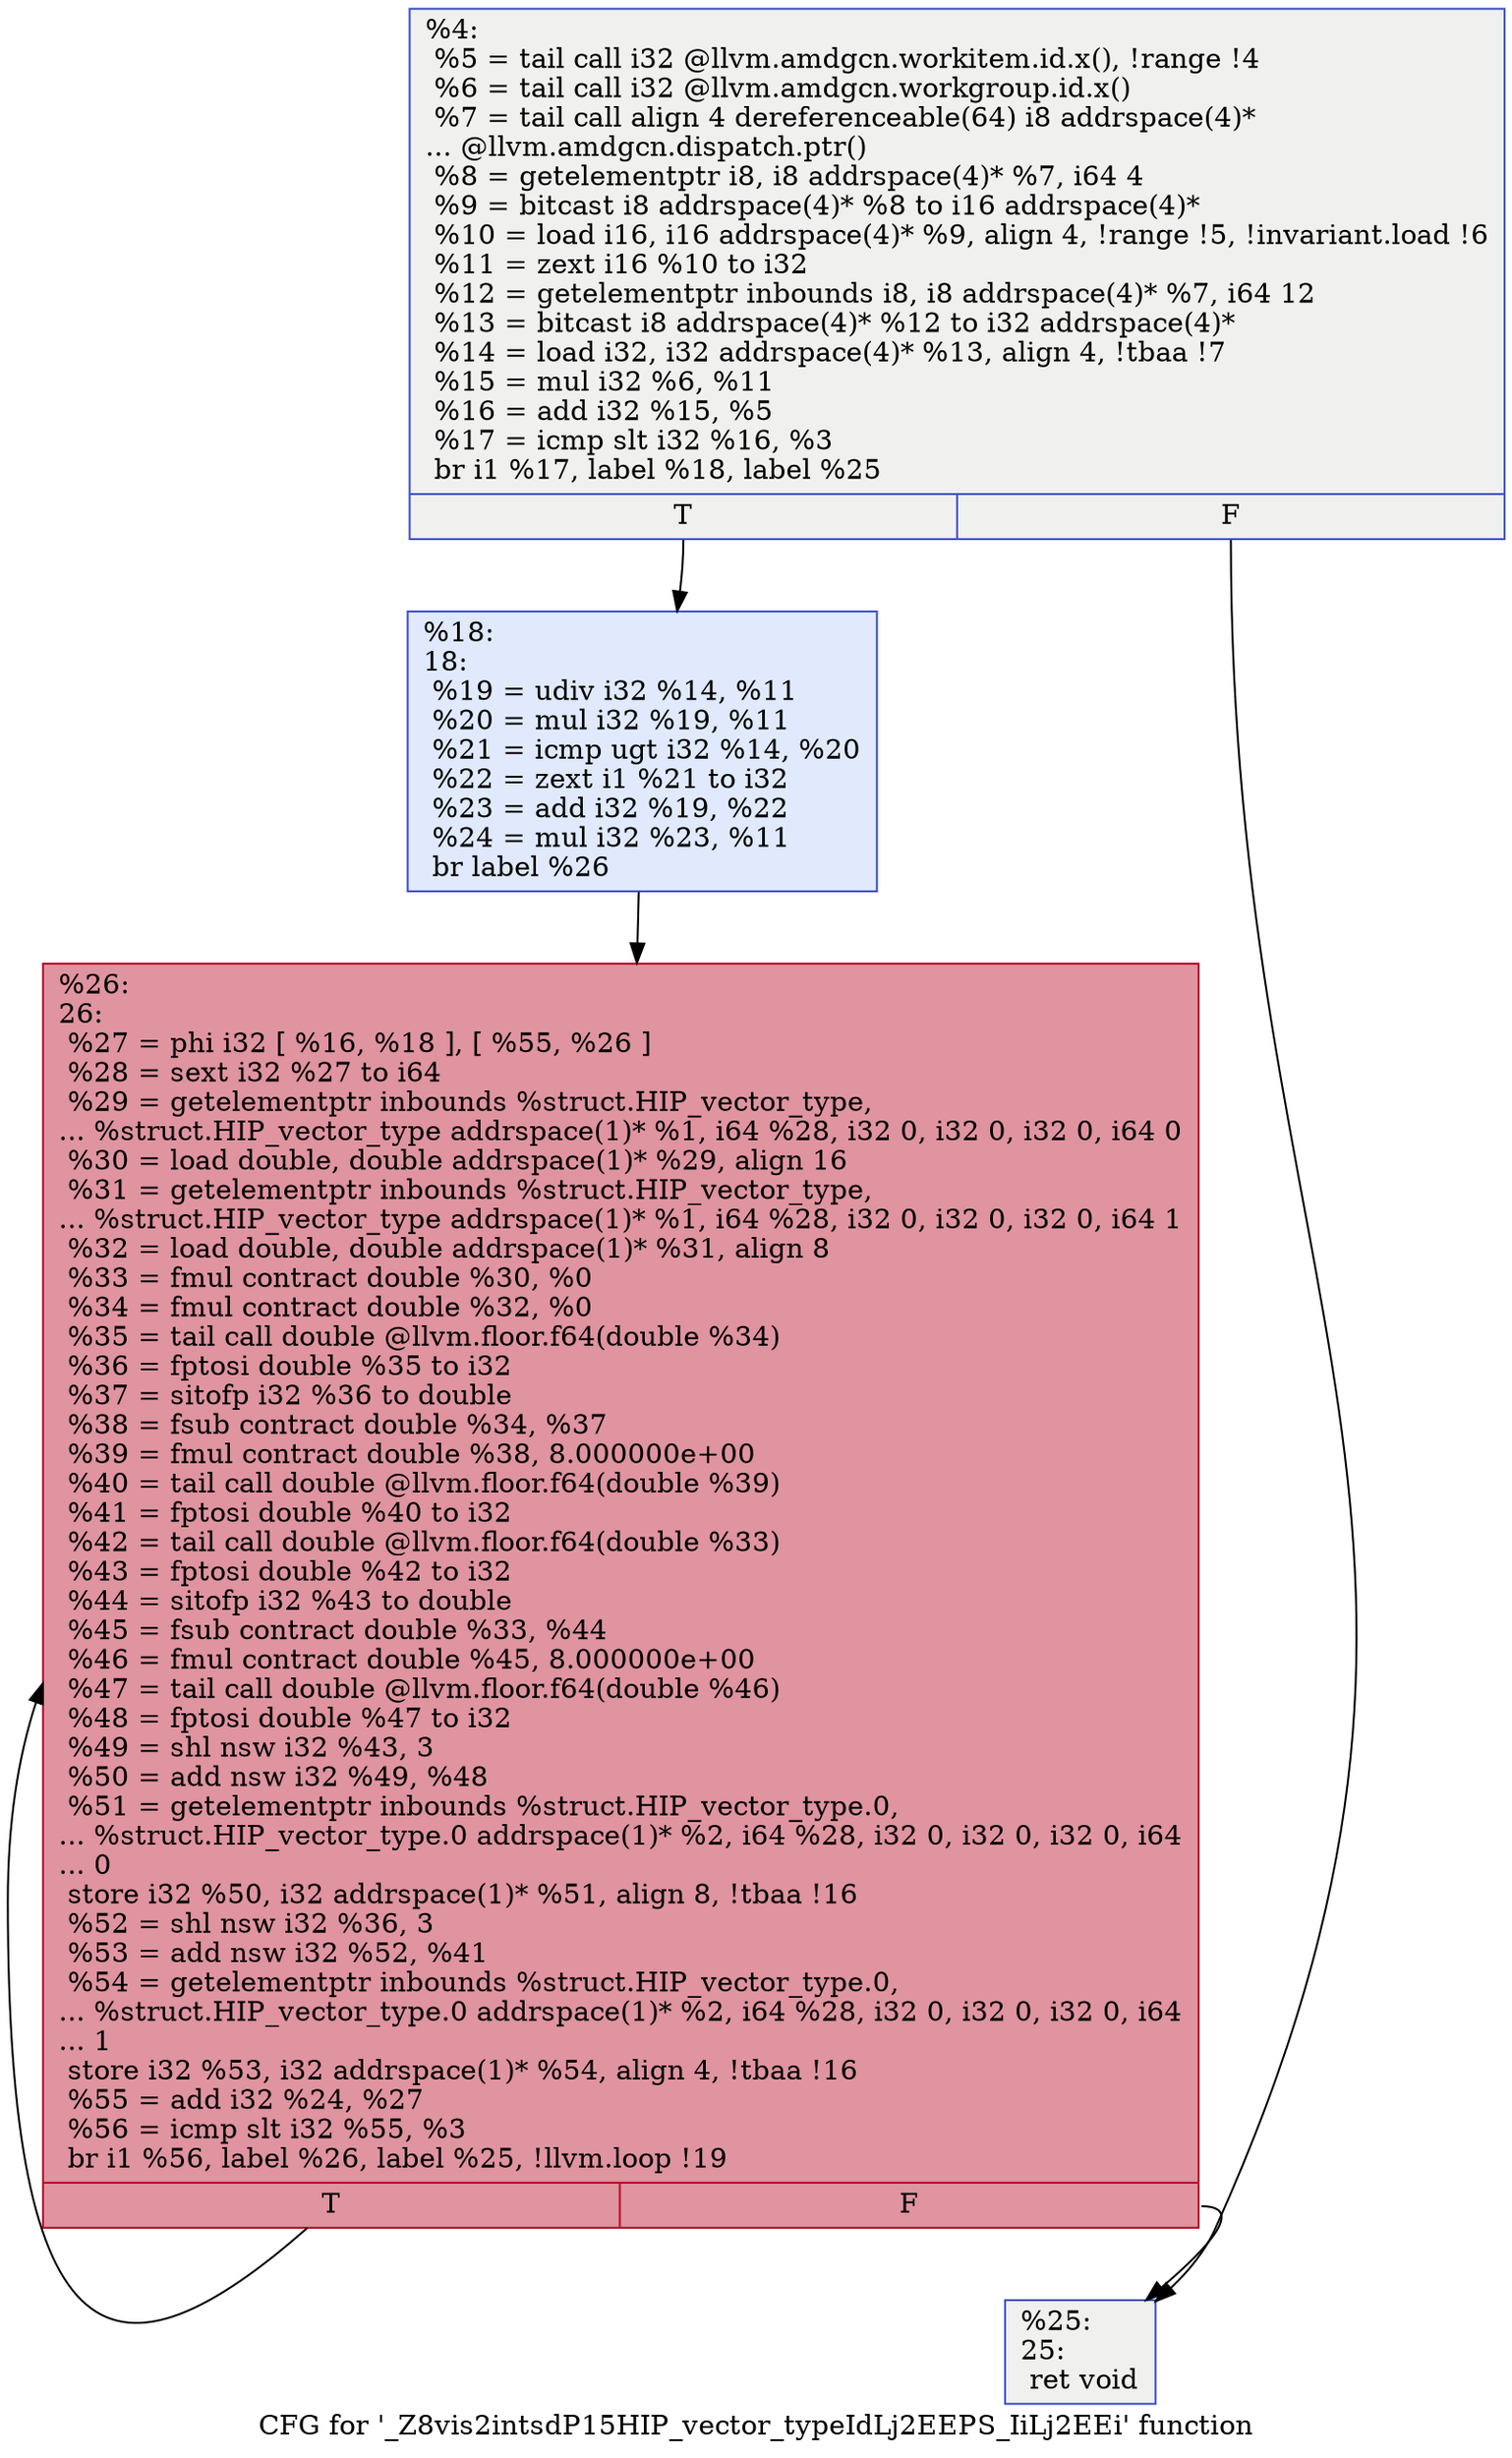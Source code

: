 digraph "CFG for '_Z8vis2intsdP15HIP_vector_typeIdLj2EEPS_IiLj2EEi' function" {
	label="CFG for '_Z8vis2intsdP15HIP_vector_typeIdLj2EEPS_IiLj2EEi' function";

	Node0x5e185e0 [shape=record,color="#3d50c3ff", style=filled, fillcolor="#dedcdb70",label="{%4:\l  %5 = tail call i32 @llvm.amdgcn.workitem.id.x(), !range !4\l  %6 = tail call i32 @llvm.amdgcn.workgroup.id.x()\l  %7 = tail call align 4 dereferenceable(64) i8 addrspace(4)*\l... @llvm.amdgcn.dispatch.ptr()\l  %8 = getelementptr i8, i8 addrspace(4)* %7, i64 4\l  %9 = bitcast i8 addrspace(4)* %8 to i16 addrspace(4)*\l  %10 = load i16, i16 addrspace(4)* %9, align 4, !range !5, !invariant.load !6\l  %11 = zext i16 %10 to i32\l  %12 = getelementptr inbounds i8, i8 addrspace(4)* %7, i64 12\l  %13 = bitcast i8 addrspace(4)* %12 to i32 addrspace(4)*\l  %14 = load i32, i32 addrspace(4)* %13, align 4, !tbaa !7\l  %15 = mul i32 %6, %11\l  %16 = add i32 %15, %5\l  %17 = icmp slt i32 %16, %3\l  br i1 %17, label %18, label %25\l|{<s0>T|<s1>F}}"];
	Node0x5e185e0:s0 -> Node0x5e18670;
	Node0x5e185e0:s1 -> Node0x5e1a8b0;
	Node0x5e18670 [shape=record,color="#3d50c3ff", style=filled, fillcolor="#b9d0f970",label="{%18:\l18:                                               \l  %19 = udiv i32 %14, %11\l  %20 = mul i32 %19, %11\l  %21 = icmp ugt i32 %14, %20\l  %22 = zext i1 %21 to i32\l  %23 = add i32 %19, %22\l  %24 = mul i32 %23, %11\l  br label %26\l}"];
	Node0x5e18670 -> Node0x5e1ad30;
	Node0x5e1a8b0 [shape=record,color="#3d50c3ff", style=filled, fillcolor="#dedcdb70",label="{%25:\l25:                                               \l  ret void\l}"];
	Node0x5e1ad30 [shape=record,color="#b70d28ff", style=filled, fillcolor="#b70d2870",label="{%26:\l26:                                               \l  %27 = phi i32 [ %16, %18 ], [ %55, %26 ]\l  %28 = sext i32 %27 to i64\l  %29 = getelementptr inbounds %struct.HIP_vector_type,\l... %struct.HIP_vector_type addrspace(1)* %1, i64 %28, i32 0, i32 0, i32 0, i64 0\l  %30 = load double, double addrspace(1)* %29, align 16\l  %31 = getelementptr inbounds %struct.HIP_vector_type,\l... %struct.HIP_vector_type addrspace(1)* %1, i64 %28, i32 0, i32 0, i32 0, i64 1\l  %32 = load double, double addrspace(1)* %31, align 8\l  %33 = fmul contract double %30, %0\l  %34 = fmul contract double %32, %0\l  %35 = tail call double @llvm.floor.f64(double %34)\l  %36 = fptosi double %35 to i32\l  %37 = sitofp i32 %36 to double\l  %38 = fsub contract double %34, %37\l  %39 = fmul contract double %38, 8.000000e+00\l  %40 = tail call double @llvm.floor.f64(double %39)\l  %41 = fptosi double %40 to i32\l  %42 = tail call double @llvm.floor.f64(double %33)\l  %43 = fptosi double %42 to i32\l  %44 = sitofp i32 %43 to double\l  %45 = fsub contract double %33, %44\l  %46 = fmul contract double %45, 8.000000e+00\l  %47 = tail call double @llvm.floor.f64(double %46)\l  %48 = fptosi double %47 to i32\l  %49 = shl nsw i32 %43, 3\l  %50 = add nsw i32 %49, %48\l  %51 = getelementptr inbounds %struct.HIP_vector_type.0,\l... %struct.HIP_vector_type.0 addrspace(1)* %2, i64 %28, i32 0, i32 0, i32 0, i64\l... 0\l  store i32 %50, i32 addrspace(1)* %51, align 8, !tbaa !16\l  %52 = shl nsw i32 %36, 3\l  %53 = add nsw i32 %52, %41\l  %54 = getelementptr inbounds %struct.HIP_vector_type.0,\l... %struct.HIP_vector_type.0 addrspace(1)* %2, i64 %28, i32 0, i32 0, i32 0, i64\l... 1\l  store i32 %53, i32 addrspace(1)* %54, align 4, !tbaa !16\l  %55 = add i32 %24, %27\l  %56 = icmp slt i32 %55, %3\l  br i1 %56, label %26, label %25, !llvm.loop !19\l|{<s0>T|<s1>F}}"];
	Node0x5e1ad30:s0 -> Node0x5e1ad30;
	Node0x5e1ad30:s1 -> Node0x5e1a8b0;
}
